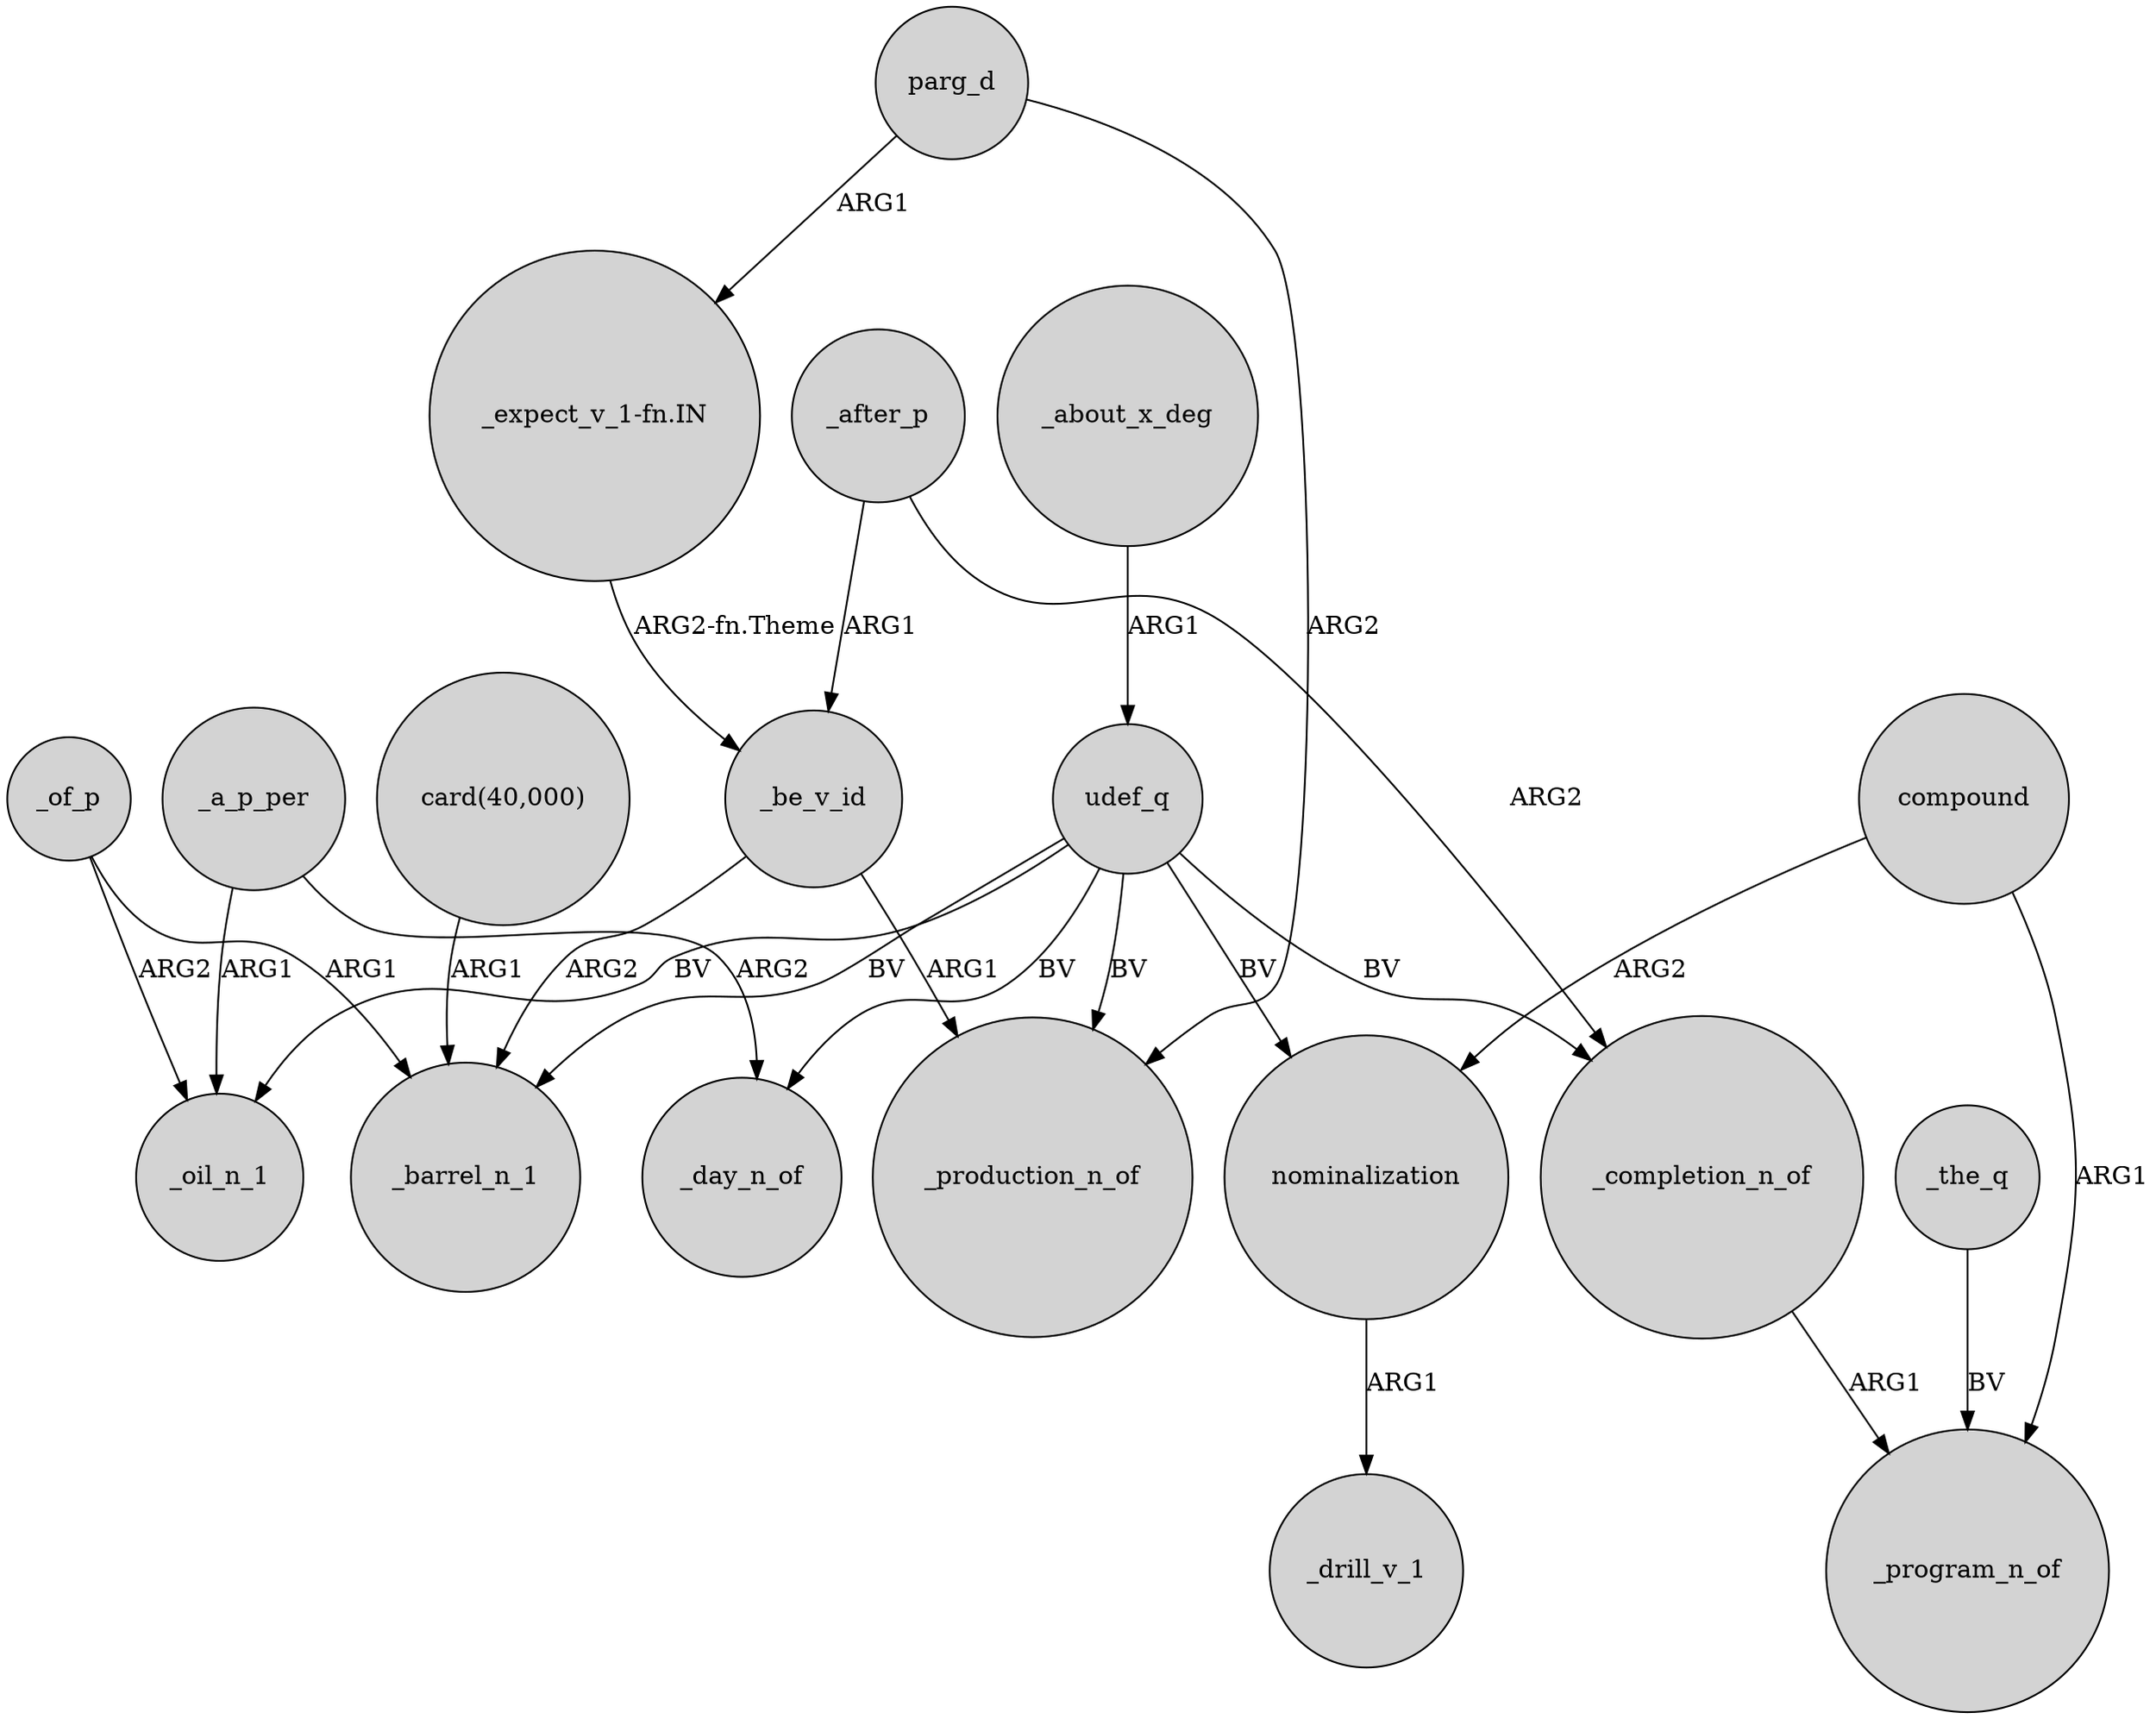 digraph {
	node [shape=circle style=filled]
	udef_q -> _production_n_of [label=BV]
	_of_p -> _oil_n_1 [label=ARG2]
	_a_p_per -> _day_n_of [label=ARG2]
	udef_q -> _completion_n_of [label=BV]
	nominalization -> _drill_v_1 [label=ARG1]
	"_expect_v_1-fn.IN" -> _be_v_id [label="ARG2-fn.Theme"]
	udef_q -> _day_n_of [label=BV]
	compound -> nominalization [label=ARG2]
	_completion_n_of -> _program_n_of [label=ARG1]
	_about_x_deg -> udef_q [label=ARG1]
	parg_d -> _production_n_of [label=ARG2]
	_be_v_id -> _production_n_of [label=ARG1]
	_of_p -> _barrel_n_1 [label=ARG1]
	_the_q -> _program_n_of [label=BV]
	parg_d -> "_expect_v_1-fn.IN" [label=ARG1]
	_a_p_per -> _oil_n_1 [label=ARG1]
	"card(40,000)" -> _barrel_n_1 [label=ARG1]
	udef_q -> nominalization [label=BV]
	_after_p -> _completion_n_of [label=ARG2]
	udef_q -> _oil_n_1 [label=BV]
	_after_p -> _be_v_id [label=ARG1]
	compound -> _program_n_of [label=ARG1]
	udef_q -> _barrel_n_1 [label=BV]
	_be_v_id -> _barrel_n_1 [label=ARG2]
}
